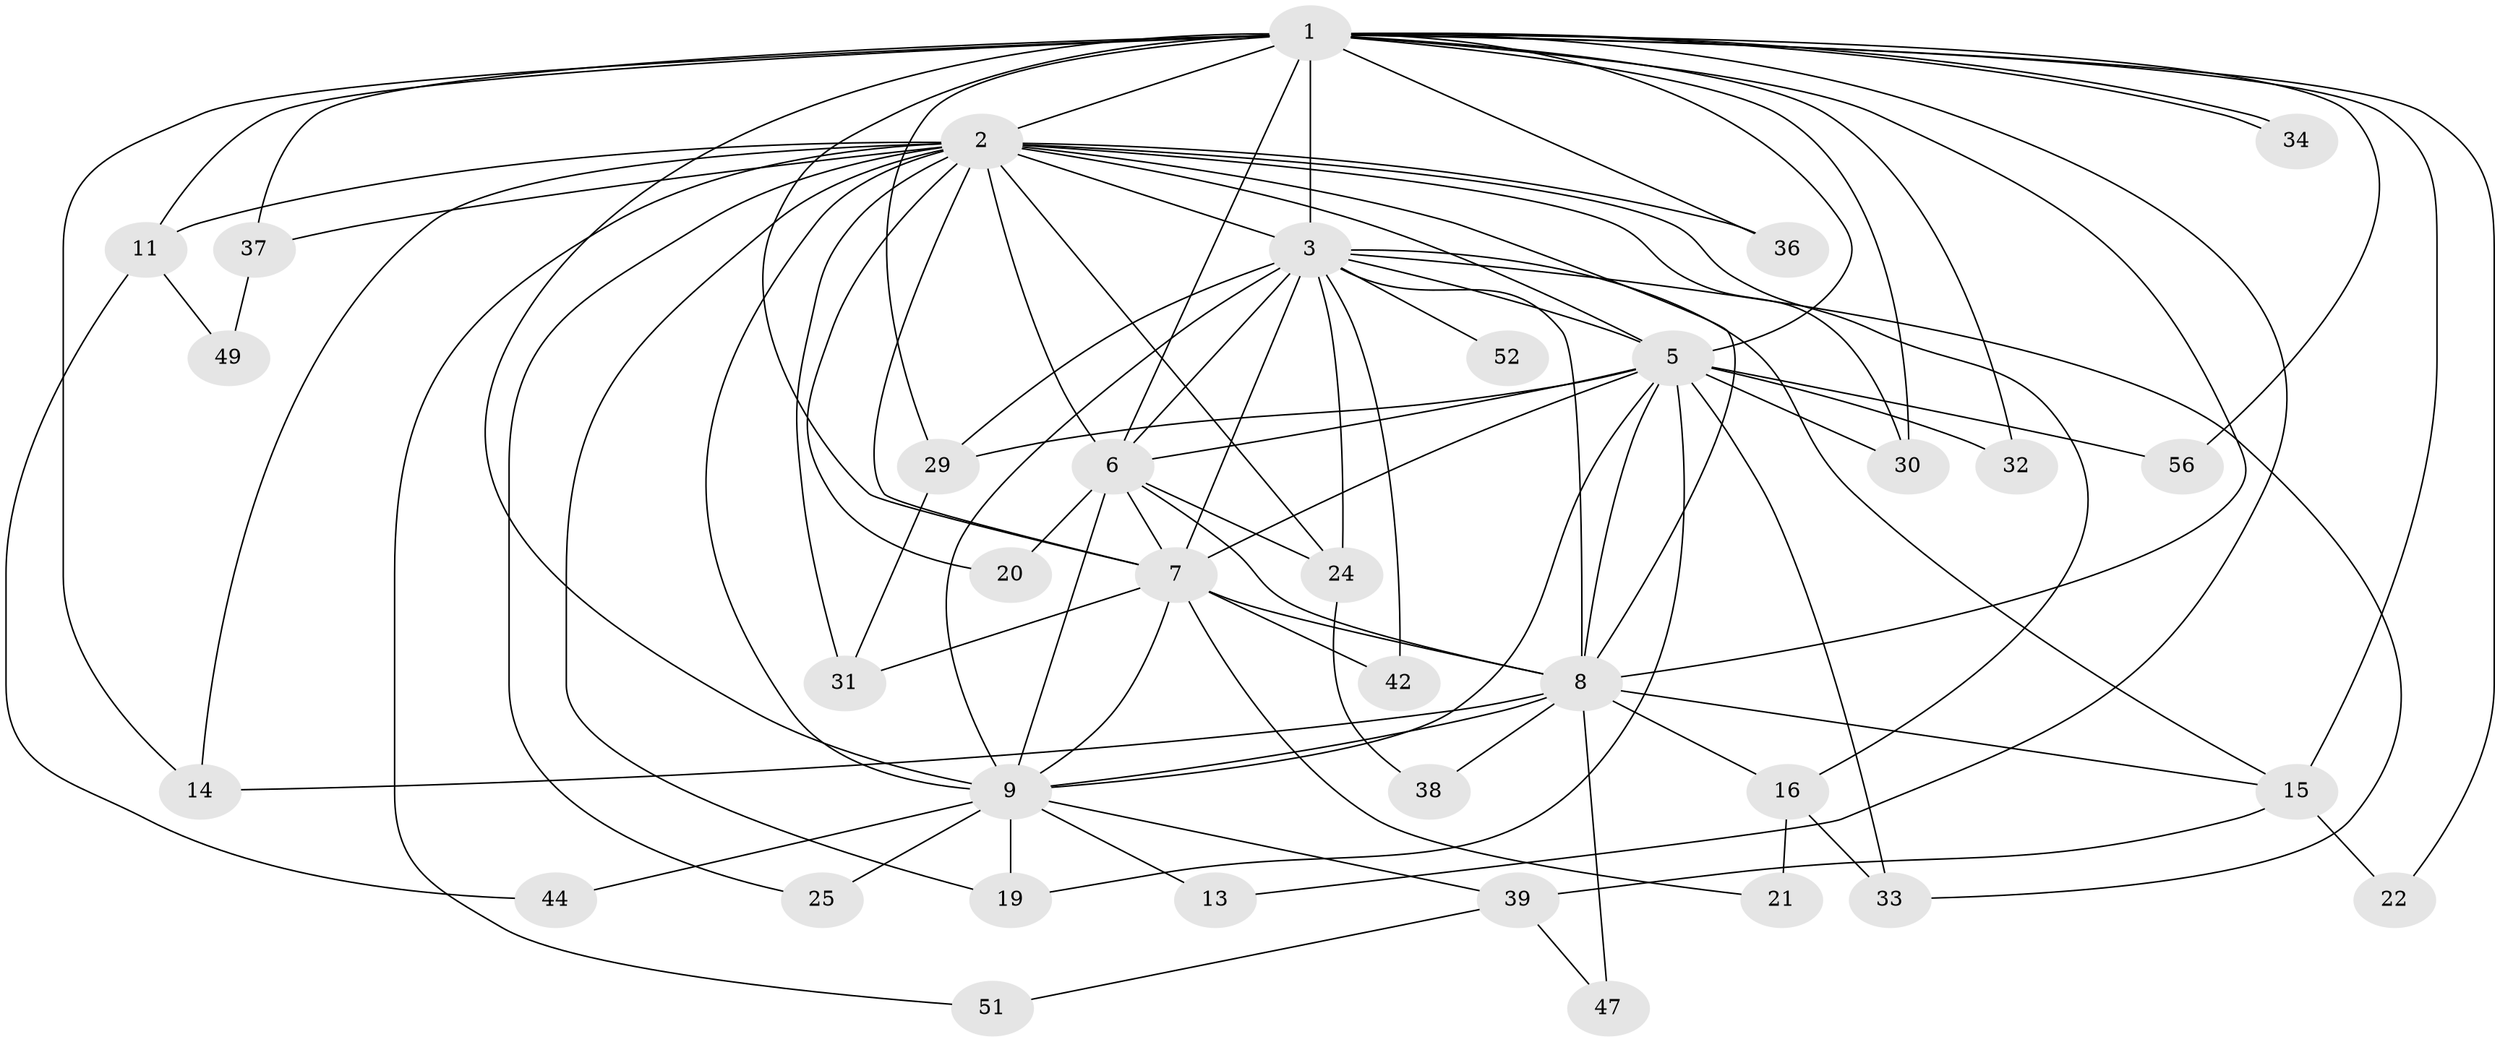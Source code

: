 // original degree distribution, {21: 0.03508771929824561, 16: 0.03508771929824561, 12: 0.05263157894736842, 15: 0.017543859649122806, 13: 0.017543859649122806, 14: 0.017543859649122806, 5: 0.05263157894736842, 3: 0.15789473684210525, 2: 0.5087719298245614, 4: 0.08771929824561403, 6: 0.017543859649122806}
// Generated by graph-tools (version 1.1) at 2025/10/02/27/25 16:10:57]
// undirected, 36 vertices, 91 edges
graph export_dot {
graph [start="1"]
  node [color=gray90,style=filled];
  1 [super="+10"];
  2 [super="+28"];
  3 [super="+4"];
  5 [super="+17"];
  6 [super="+50"];
  7 [super="+40"];
  8 [super="+18"];
  9 [super="+12"];
  11 [super="+54"];
  13;
  14 [super="+23"];
  15 [super="+27"];
  16 [super="+55"];
  19 [super="+35"];
  20;
  21;
  22;
  24 [super="+26"];
  25;
  29 [super="+57"];
  30 [super="+46"];
  31 [super="+53"];
  32;
  33 [super="+41"];
  34;
  36;
  37 [super="+45"];
  38;
  39 [super="+43"];
  42 [super="+48"];
  44;
  47;
  49;
  51;
  52;
  56;
  1 -- 2 [weight=2];
  1 -- 3 [weight=4];
  1 -- 5 [weight=2];
  1 -- 6 [weight=2];
  1 -- 7 [weight=3];
  1 -- 8 [weight=2];
  1 -- 9 [weight=2];
  1 -- 13;
  1 -- 14 [weight=2];
  1 -- 15;
  1 -- 22;
  1 -- 29;
  1 -- 30;
  1 -- 32;
  1 -- 34;
  1 -- 34;
  1 -- 37;
  1 -- 56;
  1 -- 36;
  1 -- 11;
  2 -- 3 [weight=3];
  2 -- 5;
  2 -- 6;
  2 -- 7;
  2 -- 8;
  2 -- 9;
  2 -- 11 [weight=2];
  2 -- 14;
  2 -- 16;
  2 -- 19;
  2 -- 20;
  2 -- 24;
  2 -- 25;
  2 -- 30;
  2 -- 31;
  2 -- 36;
  2 -- 51;
  2 -- 37 [weight=2];
  3 -- 5 [weight=2];
  3 -- 6 [weight=3];
  3 -- 7 [weight=2];
  3 -- 8 [weight=2];
  3 -- 9 [weight=2];
  3 -- 24;
  3 -- 29;
  3 -- 33;
  3 -- 42 [weight=2];
  3 -- 52 [weight=2];
  3 -- 15;
  5 -- 6;
  5 -- 7;
  5 -- 8;
  5 -- 9 [weight=2];
  5 -- 32;
  5 -- 29;
  5 -- 56;
  5 -- 30;
  5 -- 33;
  5 -- 19;
  6 -- 7;
  6 -- 8;
  6 -- 9;
  6 -- 20;
  6 -- 24;
  7 -- 8;
  7 -- 9;
  7 -- 21;
  7 -- 31;
  7 -- 42;
  8 -- 9;
  8 -- 16;
  8 -- 38;
  8 -- 47;
  8 -- 14;
  8 -- 15;
  9 -- 13;
  9 -- 19;
  9 -- 25;
  9 -- 39;
  9 -- 44;
  11 -- 44;
  11 -- 49;
  15 -- 22;
  15 -- 39;
  16 -- 21;
  16 -- 33;
  24 -- 38;
  29 -- 31;
  37 -- 49;
  39 -- 51;
  39 -- 47;
}
